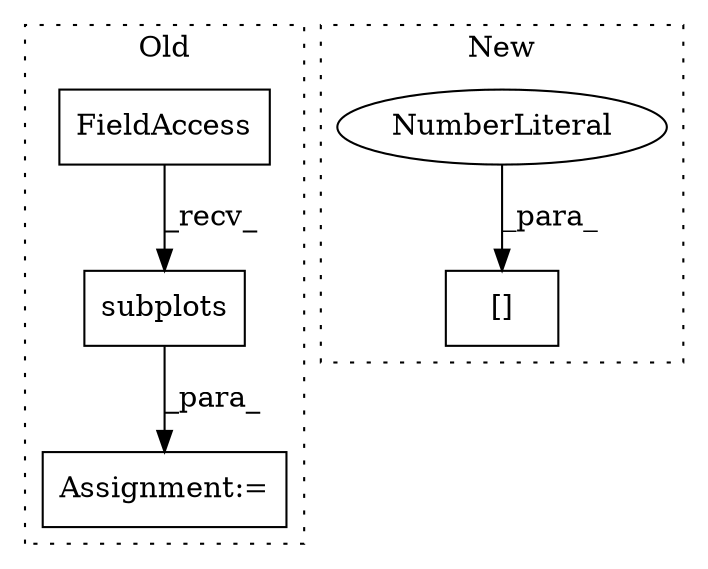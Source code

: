 digraph G {
subgraph cluster0 {
1 [label="subplots" a="32" s="946,981" l="9,2" shape="box"];
3 [label="Assignment:=" a="7" s="926" l="2" shape="box"];
4 [label="FieldAccess" a="22" s="928" l="10" shape="box"];
label = "Old";
style="dotted";
}
subgraph cluster1 {
2 [label="[]" a="2" s="611,615" l="3,1" shape="box"];
5 [label="NumberLiteral" a="34" s="614" l="1" shape="ellipse"];
label = "New";
style="dotted";
}
1 -> 3 [label="_para_"];
4 -> 1 [label="_recv_"];
5 -> 2 [label="_para_"];
}